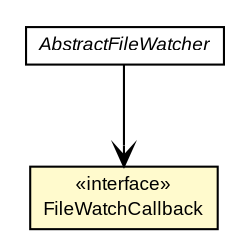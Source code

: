 #!/usr/local/bin/dot
#
# Class diagram 
# Generated by UMLGraph version R5_6-24-gf6e263 (http://www.umlgraph.org/)
#

digraph G {
	edge [fontname="arial",fontsize=10,labelfontname="arial",labelfontsize=10];
	node [fontname="arial",fontsize=10,shape=plaintext];
	nodesep=0.25;
	ranksep=0.5;
	// com.google.code.play2.watcher.api.FileWatchCallback
	c43 [label=<<table title="com.google.code.play2.watcher.api.FileWatchCallback" border="0" cellborder="1" cellspacing="0" cellpadding="2" port="p" bgcolor="lemonChiffon" href="./FileWatchCallback.html">
		<tr><td><table border="0" cellspacing="0" cellpadding="1">
<tr><td align="center" balign="center"> &#171;interface&#187; </td></tr>
<tr><td align="center" balign="center"> FileWatchCallback </td></tr>
		</table></td></tr>
		</table>>, URL="./FileWatchCallback.html", fontname="arial", fontcolor="black", fontsize=9.0];
	// com.google.code.play2.watcher.api.AbstractFileWatcher
	c45 [label=<<table title="com.google.code.play2.watcher.api.AbstractFileWatcher" border="0" cellborder="1" cellspacing="0" cellpadding="2" port="p" href="./AbstractFileWatcher.html">
		<tr><td><table border="0" cellspacing="0" cellpadding="1">
<tr><td align="center" balign="center"><font face="arial italic"> AbstractFileWatcher </font></td></tr>
		</table></td></tr>
		</table>>, URL="./AbstractFileWatcher.html", fontname="arial", fontcolor="black", fontsize=9.0];
	// com.google.code.play2.watcher.api.AbstractFileWatcher NAVASSOC com.google.code.play2.watcher.api.FileWatchCallback
	c45:p -> c43:p [taillabel="", label="", headlabel="", fontname="arial", fontcolor="black", fontsize=10.0, color="black", arrowhead=open];
}

